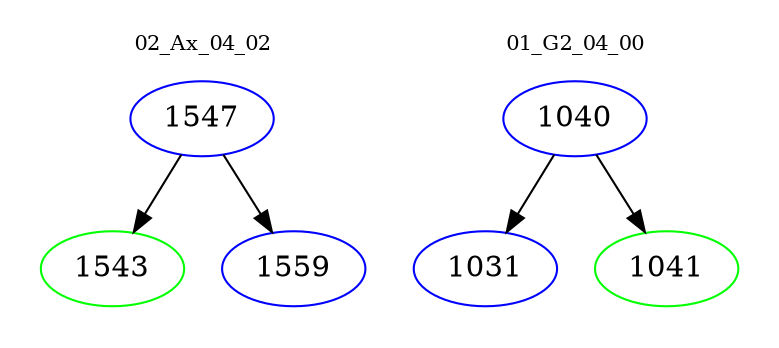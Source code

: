 digraph{
subgraph cluster_0 {
color = white
label = "02_Ax_04_02";
fontsize=10;
T0_1547 [label="1547", color="blue"]
T0_1547 -> T0_1543 [color="black"]
T0_1543 [label="1543", color="green"]
T0_1547 -> T0_1559 [color="black"]
T0_1559 [label="1559", color="blue"]
}
subgraph cluster_1 {
color = white
label = "01_G2_04_00";
fontsize=10;
T1_1040 [label="1040", color="blue"]
T1_1040 -> T1_1031 [color="black"]
T1_1031 [label="1031", color="blue"]
T1_1040 -> T1_1041 [color="black"]
T1_1041 [label="1041", color="green"]
}
}
